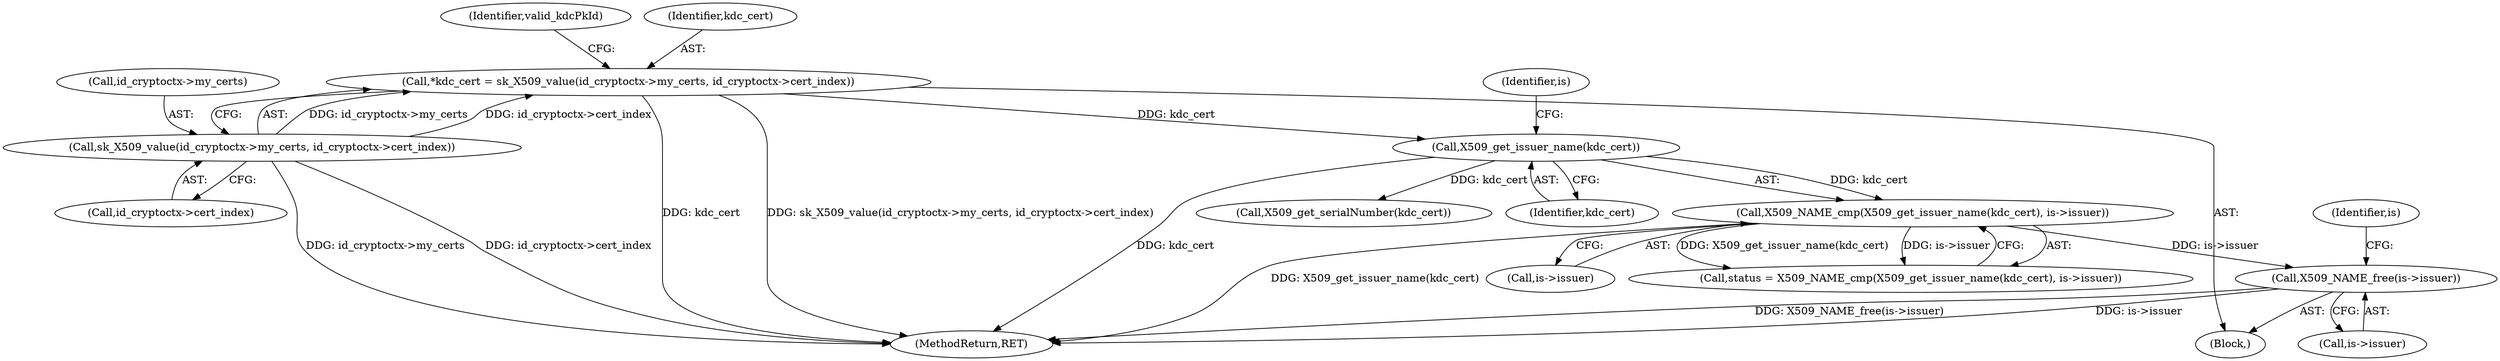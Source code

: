 digraph "0_krb5_f249555301940c6df3a2cdda13b56b5674eebc2e@API" {
"1000186" [label="(Call,X509_NAME_free(is->issuer))"];
"1000158" [label="(Call,X509_NAME_cmp(X509_get_issuer_name(kdc_cert), is->issuer))"];
"1000159" [label="(Call,X509_get_issuer_name(kdc_cert))"];
"1000126" [label="(Call,*kdc_cert = sk_X509_value(id_cryptoctx->my_certs, id_cryptoctx->cert_index))"];
"1000128" [label="(Call,sk_X509_value(id_cryptoctx->my_certs, id_cryptoctx->cert_index))"];
"1000198" [label="(MethodReturn,RET)"];
"1000128" [label="(Call,sk_X509_value(id_cryptoctx->my_certs, id_cryptoctx->cert_index))"];
"1000156" [label="(Call,status = X509_NAME_cmp(X509_get_issuer_name(kdc_cert), is->issuer))"];
"1000161" [label="(Call,is->issuer)"];
"1000132" [label="(Call,id_cryptoctx->cert_index)"];
"1000186" [label="(Call,X509_NAME_free(is->issuer))"];
"1000158" [label="(Call,X509_NAME_cmp(X509_get_issuer_name(kdc_cert), is->issuer))"];
"1000108" [label="(Block,)"];
"1000171" [label="(Call,X509_get_serialNumber(kdc_cert))"];
"1000160" [label="(Identifier,kdc_cert)"];
"1000159" [label="(Call,X509_get_issuer_name(kdc_cert))"];
"1000126" [label="(Call,*kdc_cert = sk_X509_value(id_cryptoctx->my_certs, id_cryptoctx->cert_index))"];
"1000192" [label="(Identifier,is)"];
"1000137" [label="(Identifier,valid_kdcPkId)"];
"1000129" [label="(Call,id_cryptoctx->my_certs)"];
"1000127" [label="(Identifier,kdc_cert)"];
"1000162" [label="(Identifier,is)"];
"1000187" [label="(Call,is->issuer)"];
"1000186" -> "1000108"  [label="AST: "];
"1000186" -> "1000187"  [label="CFG: "];
"1000187" -> "1000186"  [label="AST: "];
"1000192" -> "1000186"  [label="CFG: "];
"1000186" -> "1000198"  [label="DDG: X509_NAME_free(is->issuer)"];
"1000186" -> "1000198"  [label="DDG: is->issuer"];
"1000158" -> "1000186"  [label="DDG: is->issuer"];
"1000158" -> "1000156"  [label="AST: "];
"1000158" -> "1000161"  [label="CFG: "];
"1000159" -> "1000158"  [label="AST: "];
"1000161" -> "1000158"  [label="AST: "];
"1000156" -> "1000158"  [label="CFG: "];
"1000158" -> "1000198"  [label="DDG: X509_get_issuer_name(kdc_cert)"];
"1000158" -> "1000156"  [label="DDG: X509_get_issuer_name(kdc_cert)"];
"1000158" -> "1000156"  [label="DDG: is->issuer"];
"1000159" -> "1000158"  [label="DDG: kdc_cert"];
"1000159" -> "1000160"  [label="CFG: "];
"1000160" -> "1000159"  [label="AST: "];
"1000162" -> "1000159"  [label="CFG: "];
"1000159" -> "1000198"  [label="DDG: kdc_cert"];
"1000126" -> "1000159"  [label="DDG: kdc_cert"];
"1000159" -> "1000171"  [label="DDG: kdc_cert"];
"1000126" -> "1000108"  [label="AST: "];
"1000126" -> "1000128"  [label="CFG: "];
"1000127" -> "1000126"  [label="AST: "];
"1000128" -> "1000126"  [label="AST: "];
"1000137" -> "1000126"  [label="CFG: "];
"1000126" -> "1000198"  [label="DDG: kdc_cert"];
"1000126" -> "1000198"  [label="DDG: sk_X509_value(id_cryptoctx->my_certs, id_cryptoctx->cert_index)"];
"1000128" -> "1000126"  [label="DDG: id_cryptoctx->my_certs"];
"1000128" -> "1000126"  [label="DDG: id_cryptoctx->cert_index"];
"1000128" -> "1000132"  [label="CFG: "];
"1000129" -> "1000128"  [label="AST: "];
"1000132" -> "1000128"  [label="AST: "];
"1000128" -> "1000198"  [label="DDG: id_cryptoctx->cert_index"];
"1000128" -> "1000198"  [label="DDG: id_cryptoctx->my_certs"];
}
